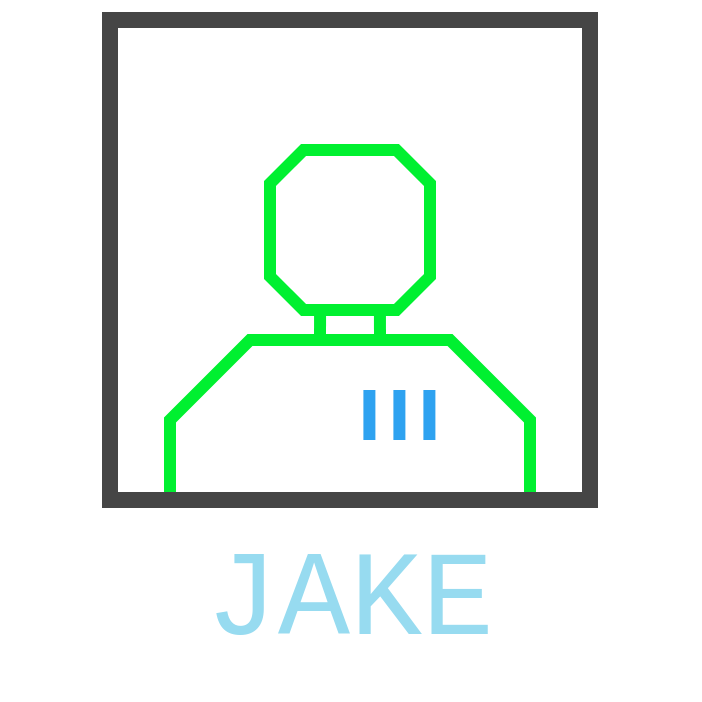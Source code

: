 <mxfile version="24.5.3" type="device">
  <diagram name="Page-1" id="SHjIo0GdH832-AweOX99">
    <mxGraphModel dx="1078" dy="664" grid="1" gridSize="5" guides="1" tooltips="1" connect="1" arrows="1" fold="1" page="1" pageScale="1" pageWidth="1169" pageHeight="827" math="0" shadow="0">
      <root>
        <mxCell id="0" />
        <mxCell id="1" parent="0" />
        <mxCell id="Yc6qOSaQLzhQ4HREIvvI-23" value="" style="rounded=0;whiteSpace=wrap;html=1;fillColor=none;strokeWidth=8;strokeColor=none;" vertex="1" parent="1">
          <mxGeometry x="245" y="150" width="350" height="350" as="geometry" />
        </mxCell>
        <mxCell id="Yc6qOSaQLzhQ4HREIvvI-3" value="" style="endArrow=none;html=1;rounded=0;strokeWidth=6;strokeColor=#00F030;" edge="1" parent="1">
          <mxGeometry width="50" height="50" relative="1" as="geometry">
            <mxPoint x="510" y="400" as="sourcePoint" />
            <mxPoint x="330" y="400" as="targetPoint" />
            <Array as="points">
              <mxPoint x="510" y="360" />
              <mxPoint x="470" y="320" />
              <mxPoint x="370" y="320" />
              <mxPoint x="330" y="360" />
            </Array>
          </mxGeometry>
        </mxCell>
        <mxCell id="Yc6qOSaQLzhQ4HREIvvI-6" value="" style="endArrow=none;html=1;rounded=0;strokeWidth=6;entryX=0.313;entryY=1.013;entryDx=0;entryDy=0;entryPerimeter=0;strokeColor=#00F030;" edge="1" parent="1" target="Yc6qOSaQLzhQ4HREIvvI-12">
          <mxGeometry width="50" height="50" relative="1" as="geometry">
            <mxPoint x="405" y="320" as="sourcePoint" />
            <mxPoint x="405" y="310" as="targetPoint" />
          </mxGeometry>
        </mxCell>
        <mxCell id="Yc6qOSaQLzhQ4HREIvvI-7" value="" style="endArrow=none;html=1;rounded=0;strokeWidth=6;entryX=0.687;entryY=1.007;entryDx=0;entryDy=0;entryPerimeter=0;strokeColor=#00F030;" edge="1" parent="1" target="Yc6qOSaQLzhQ4HREIvvI-12">
          <mxGeometry width="50" height="50" relative="1" as="geometry">
            <mxPoint x="435" y="320" as="sourcePoint" />
            <mxPoint x="435" y="310" as="targetPoint" />
          </mxGeometry>
        </mxCell>
        <mxCell id="Yc6qOSaQLzhQ4HREIvvI-12" value="" style="whiteSpace=wrap;html=1;shape=mxgraph.basic.octagon2;align=center;verticalAlign=middle;dx=8.38;fillColor=none;strokeWidth=6;strokeColor=#00F030;" vertex="1" parent="1">
          <mxGeometry x="380" y="225" width="80" height="80" as="geometry" />
        </mxCell>
        <mxCell id="Yc6qOSaQLzhQ4HREIvvI-19" value="" style="endArrow=none;html=1;rounded=0;strokeWidth=6;entryX=0.313;entryY=1.013;entryDx=0;entryDy=0;entryPerimeter=0;strokeColor=#2EA2F0;" edge="1" parent="1">
          <mxGeometry width="50" height="50" relative="1" as="geometry">
            <mxPoint x="459.7" y="370" as="sourcePoint" />
            <mxPoint x="459.7" y="345" as="targetPoint" />
          </mxGeometry>
        </mxCell>
        <mxCell id="Yc6qOSaQLzhQ4HREIvvI-20" value="" style="endArrow=none;html=1;rounded=0;strokeWidth=6;entryX=0.313;entryY=1.013;entryDx=0;entryDy=0;entryPerimeter=0;strokeColor=#2EA2F0;" edge="1" parent="1">
          <mxGeometry width="50" height="50" relative="1" as="geometry">
            <mxPoint x="444.7" y="370" as="sourcePoint" />
            <mxPoint x="444.7" y="345" as="targetPoint" />
          </mxGeometry>
        </mxCell>
        <mxCell id="Yc6qOSaQLzhQ4HREIvvI-21" value="" style="endArrow=none;html=1;rounded=0;strokeWidth=6;entryX=0.313;entryY=1.013;entryDx=0;entryDy=0;entryPerimeter=0;strokeColor=#2EA2F0;" edge="1" parent="1">
          <mxGeometry width="50" height="50" relative="1" as="geometry">
            <mxPoint x="429.7" y="370" as="sourcePoint" />
            <mxPoint x="429.7" y="345" as="targetPoint" />
          </mxGeometry>
        </mxCell>
        <mxCell id="Yc6qOSaQLzhQ4HREIvvI-22" value="JAKE" style="text;html=1;align=center;verticalAlign=middle;whiteSpace=wrap;rounded=0;fontSize=60;fontStyle=0;fontColor=#97DBF0;fontFamily=Courier New;" vertex="1" parent="1">
          <mxGeometry x="305" y="430" width="230" height="40" as="geometry" />
        </mxCell>
        <mxCell id="Yc6qOSaQLzhQ4HREIvvI-18" value="" style="rounded=0;whiteSpace=wrap;html=1;fillColor=none;strokeWidth=8;strokeColor=#454545;" vertex="1" parent="1">
          <mxGeometry x="300" y="160" width="240" height="240" as="geometry" />
        </mxCell>
      </root>
    </mxGraphModel>
  </diagram>
</mxfile>
